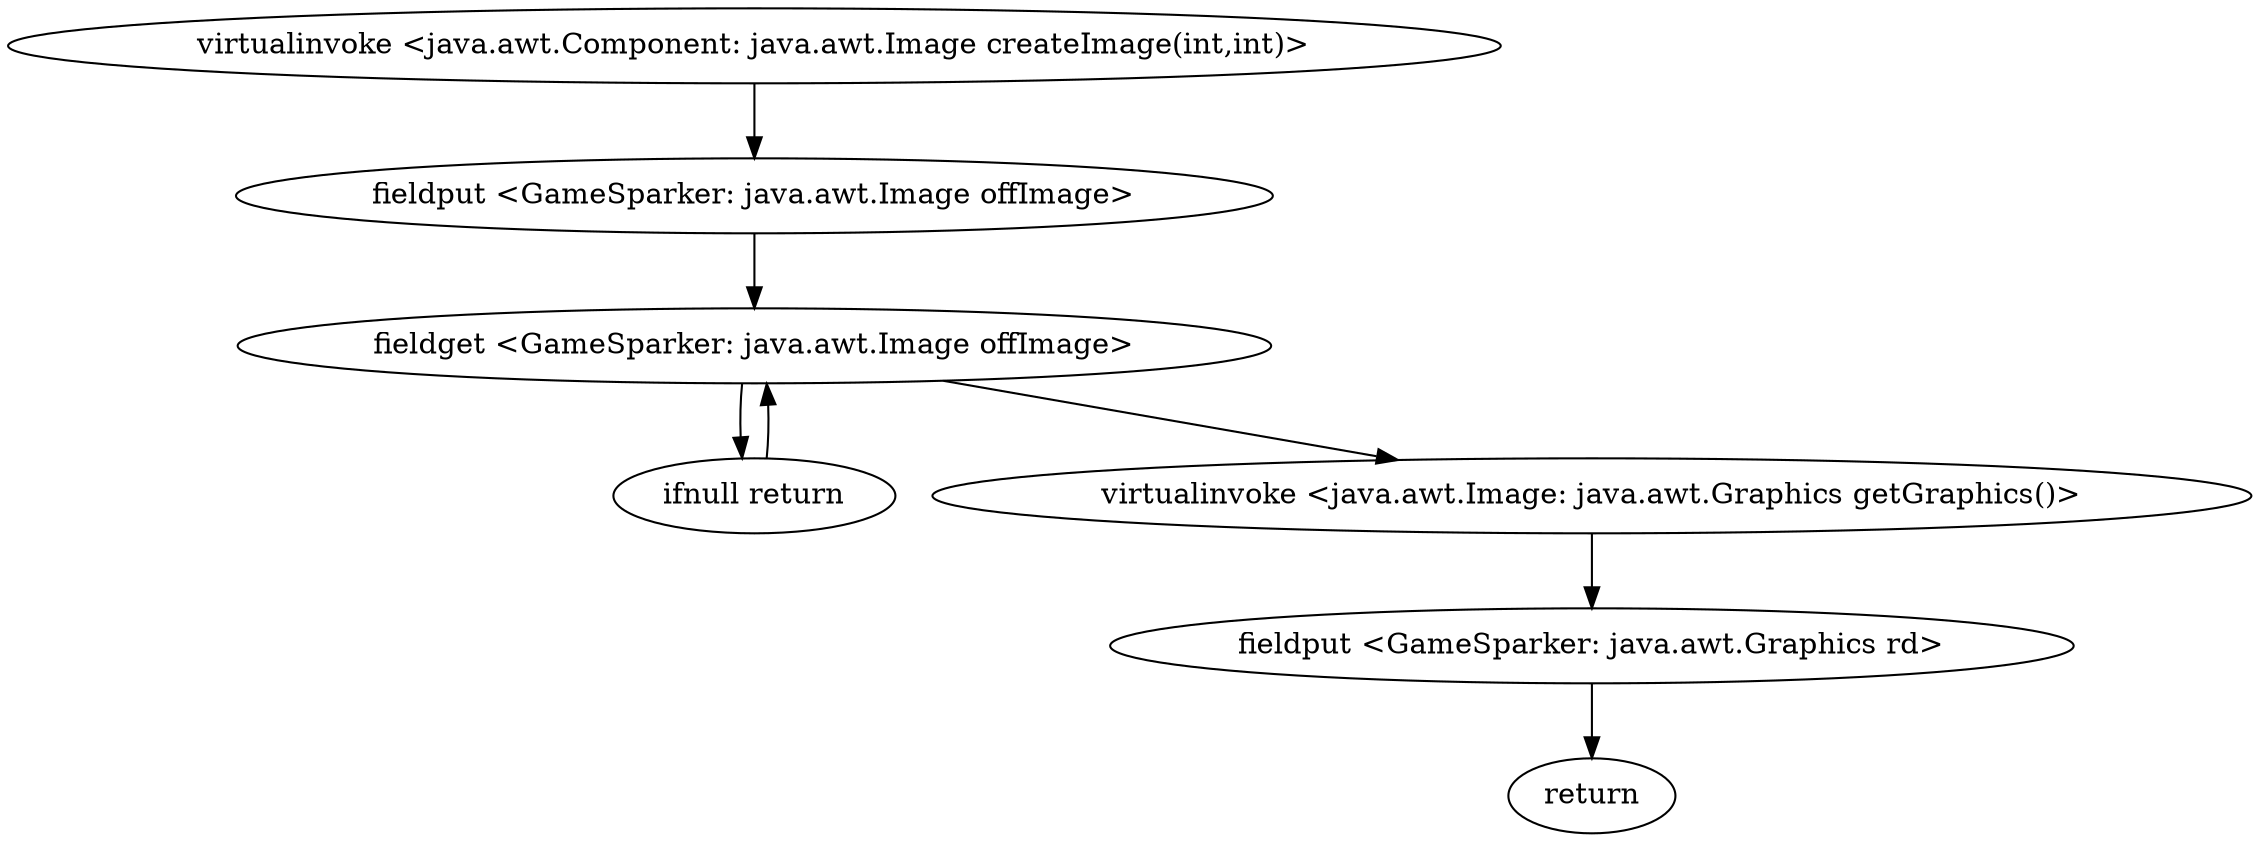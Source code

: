 digraph "" {
"virtualinvoke <java.awt.Component: java.awt.Image createImage(int,int)>";
 "virtualinvoke <java.awt.Component: java.awt.Image createImage(int,int)>"->"fieldput <GameSparker: java.awt.Image offImage>";
 "fieldput <GameSparker: java.awt.Image offImage>"->"fieldget <GameSparker: java.awt.Image offImage>";
 "fieldget <GameSparker: java.awt.Image offImage>"->"ifnull return";
 "ifnull return"->"fieldget <GameSparker: java.awt.Image offImage>";
 "fieldget <GameSparker: java.awt.Image offImage>"->"virtualinvoke <java.awt.Image: java.awt.Graphics getGraphics()>";
 "virtualinvoke <java.awt.Image: java.awt.Graphics getGraphics()>"->"fieldput <GameSparker: java.awt.Graphics rd>";
 "fieldput <GameSparker: java.awt.Graphics rd>"->"return";
}
